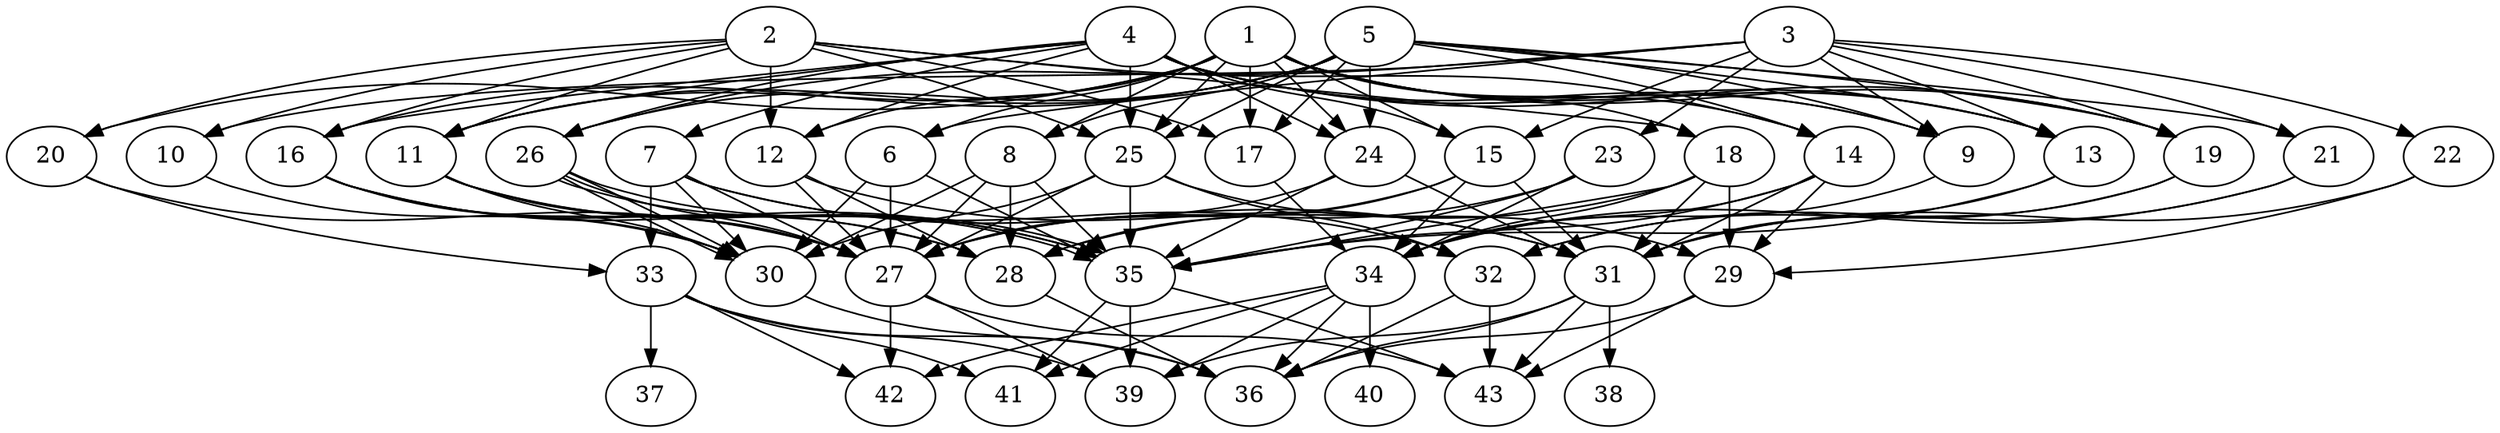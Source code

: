 // DAG (tier=3-complex, mode=compute, n=43, ccr=0.490, fat=0.761, density=0.719, regular=0.246, jump=0.278, mindata=1048576, maxdata=16777216)
// DAG automatically generated by daggen at Sun Aug 24 16:33:34 2025
// /home/ermia/Project/Environments/daggen/bin/daggen --dot --ccr 0.490 --fat 0.761 --regular 0.246 --density 0.719 --jump 0.278 --mindata 1048576 --maxdata 16777216 -n 43 
digraph G {
  1 [size="643288138639110528", alpha="0.16", expect_size="321644069319555264"]
  1 -> 6 [size ="312037771051008"]
  1 -> 8 [size ="312037771051008"]
  1 -> 9 [size ="312037771051008"]
  1 -> 11 [size ="312037771051008"]
  1 -> 12 [size ="312037771051008"]
  1 -> 13 [size ="312037771051008"]
  1 -> 14 [size ="312037771051008"]
  1 -> 15 [size ="312037771051008"]
  1 -> 17 [size ="312037771051008"]
  1 -> 18 [size ="312037771051008"]
  1 -> 19 [size ="312037771051008"]
  1 -> 20 [size ="312037771051008"]
  1 -> 24 [size ="312037771051008"]
  1 -> 25 [size ="312037771051008"]
  2 [size="5895122379271784", alpha="0.13", expect_size="2947561189635892"]
  2 -> 10 [size ="157713346592768"]
  2 -> 11 [size ="157713346592768"]
  2 -> 12 [size ="157713346592768"]
  2 -> 14 [size ="157713346592768"]
  2 -> 16 [size ="157713346592768"]
  2 -> 17 [size ="157713346592768"]
  2 -> 18 [size ="157713346592768"]
  2 -> 20 [size ="157713346592768"]
  2 -> 25 [size ="157713346592768"]
  3 [size="43791680771136560", alpha="0.01", expect_size="21895840385568280"]
  3 -> 6 [size ="1963689246720000"]
  3 -> 9 [size ="1963689246720000"]
  3 -> 10 [size ="1963689246720000"]
  3 -> 13 [size ="1963689246720000"]
  3 -> 15 [size ="1963689246720000"]
  3 -> 19 [size ="1963689246720000"]
  3 -> 21 [size ="1963689246720000"]
  3 -> 22 [size ="1963689246720000"]
  3 -> 23 [size ="1963689246720000"]
  3 -> 26 [size ="1963689246720000"]
  4 [size="5290112420631489536", alpha="0.15", expect_size="2645056210315744768"]
  4 -> 7 [size ="1777110037299200"]
  4 -> 9 [size ="1777110037299200"]
  4 -> 11 [size ="1777110037299200"]
  4 -> 12 [size ="1777110037299200"]
  4 -> 13 [size ="1777110037299200"]
  4 -> 15 [size ="1777110037299200"]
  4 -> 16 [size ="1777110037299200"]
  4 -> 19 [size ="1777110037299200"]
  4 -> 24 [size ="1777110037299200"]
  4 -> 25 [size ="1777110037299200"]
  4 -> 26 [size ="1777110037299200"]
  5 [size="19939806302912396", alpha="0.09", expect_size="9969903151456198"]
  5 -> 8 [size ="600244169474048"]
  5 -> 9 [size ="600244169474048"]
  5 -> 11 [size ="600244169474048"]
  5 -> 13 [size ="600244169474048"]
  5 -> 14 [size ="600244169474048"]
  5 -> 16 [size ="600244169474048"]
  5 -> 17 [size ="600244169474048"]
  5 -> 19 [size ="600244169474048"]
  5 -> 21 [size ="600244169474048"]
  5 -> 24 [size ="600244169474048"]
  5 -> 25 [size ="600244169474048"]
  5 -> 26 [size ="600244169474048"]
  6 [size="125938338199764992000", alpha="0.09", expect_size="62969169099882496000"]
  6 -> 27 [size ="200999646003200"]
  6 -> 30 [size ="200999646003200"]
  6 -> 35 [size ="200999646003200"]
  7 [size="8977869906044363", alpha="0.07", expect_size="4488934953022181"]
  7 -> 27 [size ="267406308016128"]
  7 -> 30 [size ="267406308016128"]
  7 -> 31 [size ="267406308016128"]
  7 -> 32 [size ="267406308016128"]
  7 -> 33 [size ="267406308016128"]
  8 [size="61444391250125320", alpha="0.09", expect_size="30722195625062660"]
  8 -> 27 [size ="64504444485632"]
  8 -> 28 [size ="64504444485632"]
  8 -> 30 [size ="64504444485632"]
  8 -> 35 [size ="64504444485632"]
  9 [size="3810357115784683061248", alpha="0.03", expect_size="1905178557892341530624"]
  9 -> 34 [size ="1951643281129472"]
  10 [size="61273870424642608", alpha="0.01", expect_size="30636935212321304"]
  10 -> 30 [size ="70208026836992"]
  11 [size="618177569674720444416", alpha="0.07", expect_size="309088784837360222208"]
  11 -> 27 [size ="580540000370688"]
  11 -> 28 [size ="580540000370688"]
  11 -> 30 [size ="580540000370688"]
  11 -> 35 [size ="580540000370688"]
  12 [size="113555405368182439936", alpha="0.15", expect_size="56777702684091219968"]
  12 -> 27 [size ="187598140080128"]
  12 -> 28 [size ="187598140080128"]
  12 -> 31 [size ="187598140080128"]
  13 [size="168044545611510317056", alpha="0.11", expect_size="84022272805755158528"]
  13 -> 31 [size ="243616257671168"]
  13 -> 35 [size ="243616257671168"]
  14 [size="454863061000978816", alpha="0.14", expect_size="227431530500489408"]
  14 -> 29 [size ="394879637127168"]
  14 -> 31 [size ="394879637127168"]
  14 -> 34 [size ="394879637127168"]
  14 -> 35 [size ="394879637127168"]
  15 [size="2246526279966785536000", alpha="0.18", expect_size="1123263139983392768000"]
  15 -> 27 [size ="1372242889932800"]
  15 -> 28 [size ="1372242889932800"]
  15 -> 31 [size ="1372242889932800"]
  15 -> 34 [size ="1372242889932800"]
  16 [size="643673375318830080", alpha="0.04", expect_size="321836687659415040"]
  16 -> 27 [size ="244068529471488"]
  16 -> 28 [size ="244068529471488"]
  16 -> 30 [size ="244068529471488"]
  16 -> 35 [size ="244068529471488"]
  17 [size="26483608715648060", alpha="0.13", expect_size="13241804357824030"]
  17 -> 34 [size ="647990784032768"]
  18 [size="2591061037034690838528", alpha="0.06", expect_size="1295530518517345419264"]
  18 -> 28 [size ="1509182461181952"]
  18 -> 29 [size ="1509182461181952"]
  18 -> 31 [size ="1509182461181952"]
  18 -> 34 [size ="1509182461181952"]
  18 -> 35 [size ="1509182461181952"]
  19 [size="24201645860220208", alpha="0.13", expect_size="12100822930110104"]
  19 -> 31 [size ="478805177139200"]
  19 -> 32 [size ="478805177139200"]
  20 [size="43041184492032456", alpha="0.18", expect_size="21520592246016228"]
  20 -> 27 [size ="862853594611712"]
  20 -> 33 [size ="862853594611712"]
  21 [size="86555712621366816", alpha="0.09", expect_size="43277856310683408"]
  21 -> 32 [size ="51510113206272"]
  21 -> 34 [size ="51510113206272"]
  22 [size="2429270223836957184", alpha="0.13", expect_size="1214635111918478592"]
  22 -> 29 [size ="1742603867389952"]
  22 -> 31 [size ="1742603867389952"]
  23 [size="422528737386690510848", alpha="0.14", expect_size="211264368693345255424"]
  23 -> 27 [size ="450464759939072"]
  23 -> 34 [size ="450464759939072"]
  23 -> 35 [size ="450464759939072"]
  24 [size="119356470745298560", alpha="0.12", expect_size="59678235372649280"]
  24 -> 27 [size ="50888391524352"]
  24 -> 31 [size ="50888391524352"]
  24 -> 35 [size ="50888391524352"]
  25 [size="10934961025398564", alpha="0.05", expect_size="5467480512699282"]
  25 -> 27 [size ="485929588359168"]
  25 -> 29 [size ="485929588359168"]
  25 -> 30 [size ="485929588359168"]
  25 -> 32 [size ="485929588359168"]
  25 -> 35 [size ="485929588359168"]
  26 [size="435988524483739648000", alpha="0.17", expect_size="217994262241869824000"]
  26 -> 27 [size ="459981140787200"]
  26 -> 30 [size ="459981140787200"]
  26 -> 30 [size ="459981140787200"]
  26 -> 35 [size ="459981140787200"]
  26 -> 35 [size ="459981140787200"]
  27 [size="827136659824165120", alpha="0.05", expect_size="413568329912082560"]
  27 -> 39 [size ="1058853932236800"]
  27 -> 42 [size ="1058853932236800"]
  27 -> 43 [size ="1058853932236800"]
  28 [size="108431401955048352", alpha="0.20", expect_size="54215700977524176"]
  28 -> 36 [size ="1858357321269248"]
  29 [size="21425944314132180", alpha="0.07", expect_size="10712972157066090"]
  29 -> 36 [size ="551872435847168"]
  29 -> 43 [size ="551872435847168"]
  30 [size="4056355252889979392", alpha="0.07", expect_size="2028177626444989696"]
  30 -> 36 [size ="1966770751537152"]
  31 [size="2567202291986387456", alpha="0.18", expect_size="1283601145993193728"]
  31 -> 36 [size ="1530636284198912"]
  31 -> 38 [size ="1530636284198912"]
  31 -> 39 [size ="1530636284198912"]
  31 -> 43 [size ="1530636284198912"]
  32 [size="855023356209079936", alpha="0.15", expect_size="427511678104539968"]
  32 -> 36 [size ="311833156124672"]
  32 -> 43 [size ="311833156124672"]
  33 [size="304859539795436416", alpha="0.12", expect_size="152429769897718208"]
  33 -> 36 [size ="141356643123200"]
  33 -> 37 [size ="141356643123200"]
  33 -> 39 [size ="141356643123200"]
  33 -> 41 [size ="141356643123200"]
  33 -> 42 [size ="141356643123200"]
  34 [size="35944082070693144", alpha="0.06", expect_size="17972041035346572"]
  34 -> 36 [size ="980804175921152"]
  34 -> 39 [size ="980804175921152"]
  34 -> 40 [size ="980804175921152"]
  34 -> 41 [size ="980804175921152"]
  34 -> 42 [size ="980804175921152"]
  35 [size="1530455133284504436736", alpha="0.11", expect_size="765227566642252218368"]
  35 -> 39 [size ="1062438308937728"]
  35 -> 41 [size ="1062438308937728"]
  35 -> 43 [size ="1062438308937728"]
  36 [size="3829630835904350720", alpha="0.06", expect_size="1914815417952175360"]
  37 [size="87513664837623408", alpha="0.04", expect_size="43756832418811704"]
  38 [size="2145898843693993216", alpha="0.10", expect_size="1072949421846996608"]
  39 [size="2600824078059936", alpha="0.09", expect_size="1300412039029968"]
  40 [size="691092218364555165696", alpha="0.14", expect_size="345546109182277582848"]
  41 [size="18073972181923072", alpha="0.05", expect_size="9036986090961536"]
  42 [size="2889041514699795456", alpha="0.08", expect_size="1444520757349897728"]
  43 [size="18777959644921184", alpha="0.12", expect_size="9388979822460592"]
}